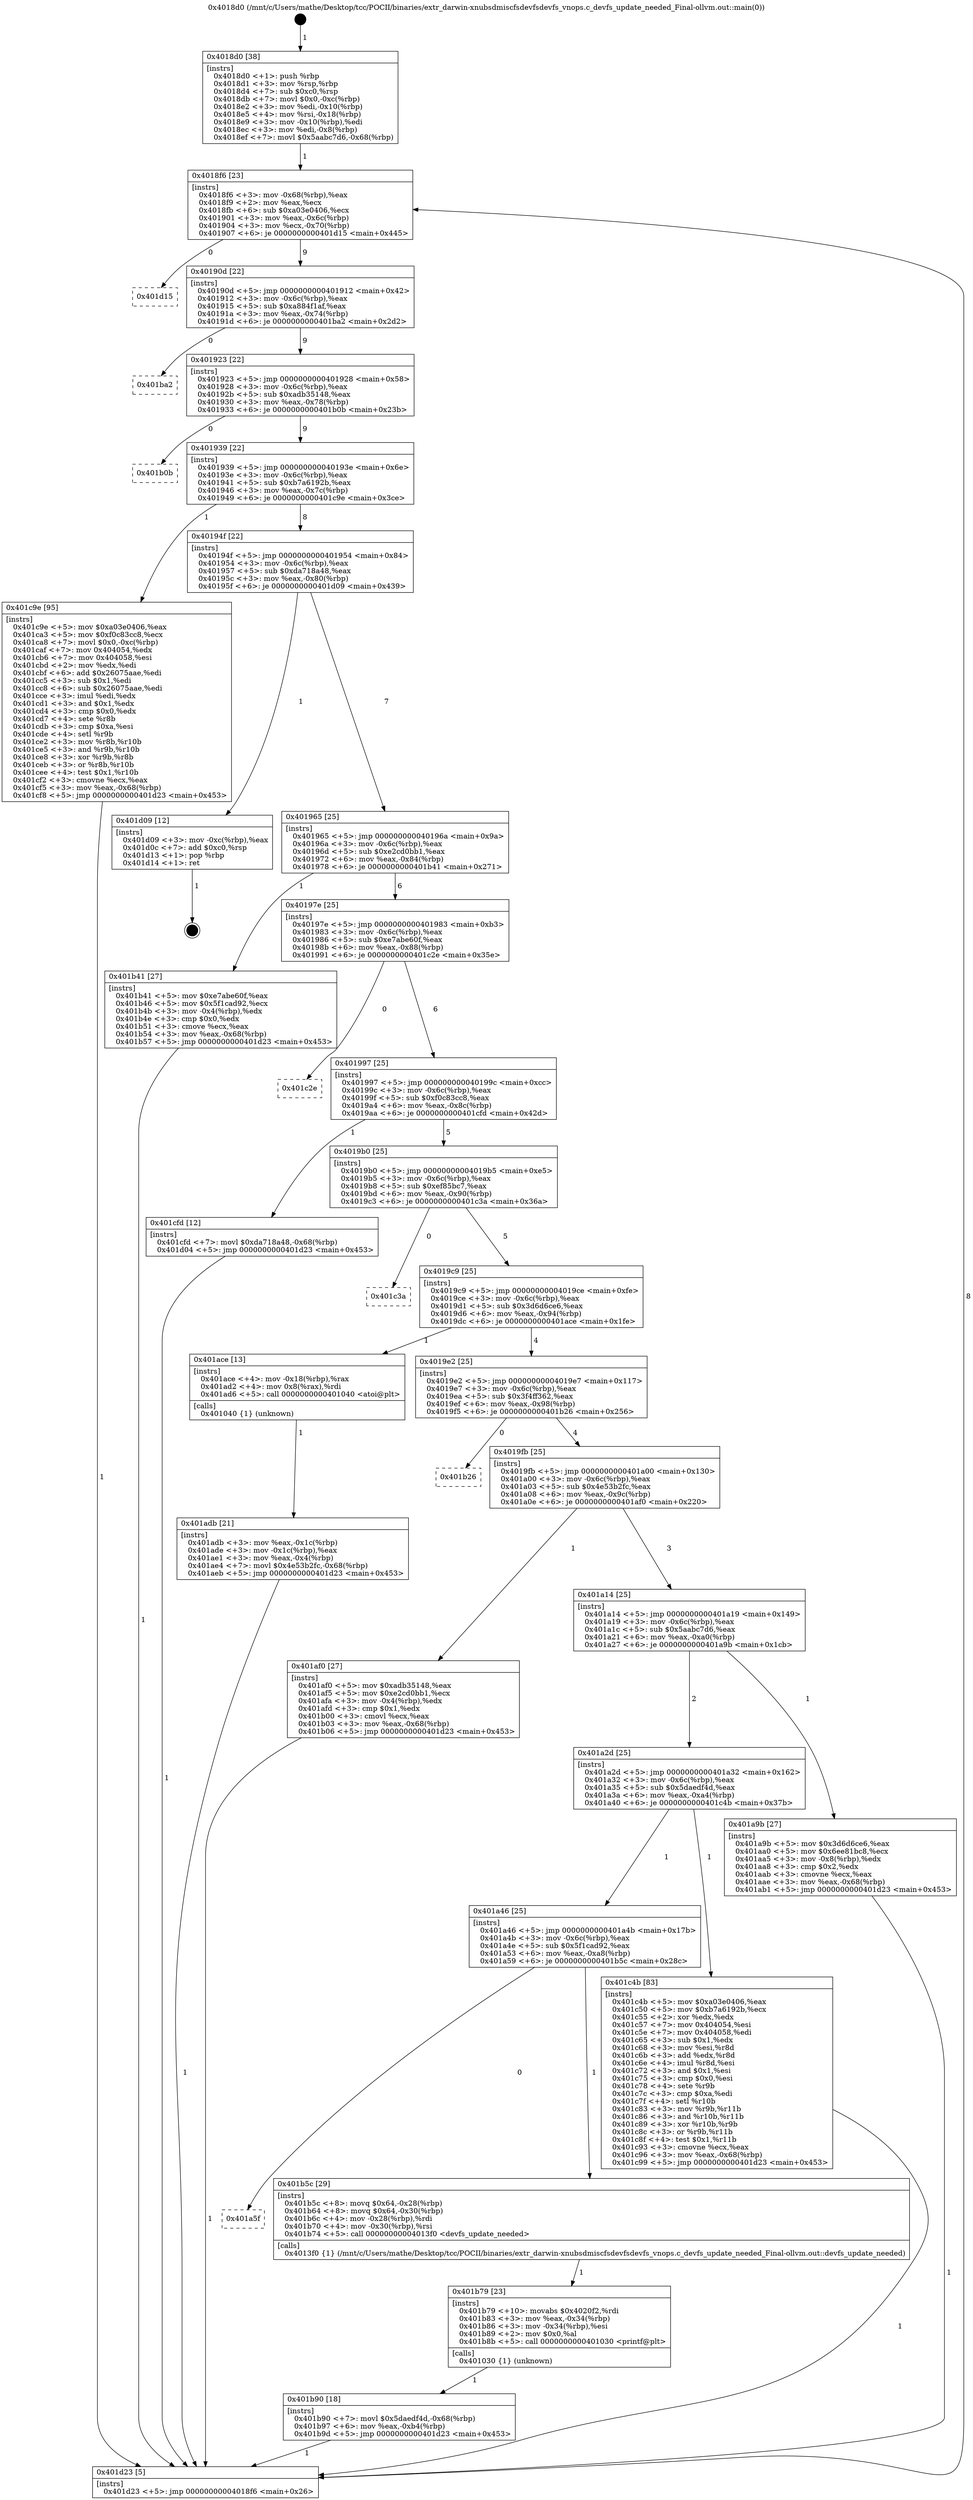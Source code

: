 digraph "0x4018d0" {
  label = "0x4018d0 (/mnt/c/Users/mathe/Desktop/tcc/POCII/binaries/extr_darwin-xnubsdmiscfsdevfsdevfs_vnops.c_devfs_update_needed_Final-ollvm.out::main(0))"
  labelloc = "t"
  node[shape=record]

  Entry [label="",width=0.3,height=0.3,shape=circle,fillcolor=black,style=filled]
  "0x4018f6" [label="{
     0x4018f6 [23]\l
     | [instrs]\l
     &nbsp;&nbsp;0x4018f6 \<+3\>: mov -0x68(%rbp),%eax\l
     &nbsp;&nbsp;0x4018f9 \<+2\>: mov %eax,%ecx\l
     &nbsp;&nbsp;0x4018fb \<+6\>: sub $0xa03e0406,%ecx\l
     &nbsp;&nbsp;0x401901 \<+3\>: mov %eax,-0x6c(%rbp)\l
     &nbsp;&nbsp;0x401904 \<+3\>: mov %ecx,-0x70(%rbp)\l
     &nbsp;&nbsp;0x401907 \<+6\>: je 0000000000401d15 \<main+0x445\>\l
  }"]
  "0x401d15" [label="{
     0x401d15\l
  }", style=dashed]
  "0x40190d" [label="{
     0x40190d [22]\l
     | [instrs]\l
     &nbsp;&nbsp;0x40190d \<+5\>: jmp 0000000000401912 \<main+0x42\>\l
     &nbsp;&nbsp;0x401912 \<+3\>: mov -0x6c(%rbp),%eax\l
     &nbsp;&nbsp;0x401915 \<+5\>: sub $0xa884f1af,%eax\l
     &nbsp;&nbsp;0x40191a \<+3\>: mov %eax,-0x74(%rbp)\l
     &nbsp;&nbsp;0x40191d \<+6\>: je 0000000000401ba2 \<main+0x2d2\>\l
  }"]
  Exit [label="",width=0.3,height=0.3,shape=circle,fillcolor=black,style=filled,peripheries=2]
  "0x401ba2" [label="{
     0x401ba2\l
  }", style=dashed]
  "0x401923" [label="{
     0x401923 [22]\l
     | [instrs]\l
     &nbsp;&nbsp;0x401923 \<+5\>: jmp 0000000000401928 \<main+0x58\>\l
     &nbsp;&nbsp;0x401928 \<+3\>: mov -0x6c(%rbp),%eax\l
     &nbsp;&nbsp;0x40192b \<+5\>: sub $0xadb35148,%eax\l
     &nbsp;&nbsp;0x401930 \<+3\>: mov %eax,-0x78(%rbp)\l
     &nbsp;&nbsp;0x401933 \<+6\>: je 0000000000401b0b \<main+0x23b\>\l
  }"]
  "0x401b90" [label="{
     0x401b90 [18]\l
     | [instrs]\l
     &nbsp;&nbsp;0x401b90 \<+7\>: movl $0x5daedf4d,-0x68(%rbp)\l
     &nbsp;&nbsp;0x401b97 \<+6\>: mov %eax,-0xb4(%rbp)\l
     &nbsp;&nbsp;0x401b9d \<+5\>: jmp 0000000000401d23 \<main+0x453\>\l
  }"]
  "0x401b0b" [label="{
     0x401b0b\l
  }", style=dashed]
  "0x401939" [label="{
     0x401939 [22]\l
     | [instrs]\l
     &nbsp;&nbsp;0x401939 \<+5\>: jmp 000000000040193e \<main+0x6e\>\l
     &nbsp;&nbsp;0x40193e \<+3\>: mov -0x6c(%rbp),%eax\l
     &nbsp;&nbsp;0x401941 \<+5\>: sub $0xb7a6192b,%eax\l
     &nbsp;&nbsp;0x401946 \<+3\>: mov %eax,-0x7c(%rbp)\l
     &nbsp;&nbsp;0x401949 \<+6\>: je 0000000000401c9e \<main+0x3ce\>\l
  }"]
  "0x401b79" [label="{
     0x401b79 [23]\l
     | [instrs]\l
     &nbsp;&nbsp;0x401b79 \<+10\>: movabs $0x4020f2,%rdi\l
     &nbsp;&nbsp;0x401b83 \<+3\>: mov %eax,-0x34(%rbp)\l
     &nbsp;&nbsp;0x401b86 \<+3\>: mov -0x34(%rbp),%esi\l
     &nbsp;&nbsp;0x401b89 \<+2\>: mov $0x0,%al\l
     &nbsp;&nbsp;0x401b8b \<+5\>: call 0000000000401030 \<printf@plt\>\l
     | [calls]\l
     &nbsp;&nbsp;0x401030 \{1\} (unknown)\l
  }"]
  "0x401c9e" [label="{
     0x401c9e [95]\l
     | [instrs]\l
     &nbsp;&nbsp;0x401c9e \<+5\>: mov $0xa03e0406,%eax\l
     &nbsp;&nbsp;0x401ca3 \<+5\>: mov $0xf0c83cc8,%ecx\l
     &nbsp;&nbsp;0x401ca8 \<+7\>: movl $0x0,-0xc(%rbp)\l
     &nbsp;&nbsp;0x401caf \<+7\>: mov 0x404054,%edx\l
     &nbsp;&nbsp;0x401cb6 \<+7\>: mov 0x404058,%esi\l
     &nbsp;&nbsp;0x401cbd \<+2\>: mov %edx,%edi\l
     &nbsp;&nbsp;0x401cbf \<+6\>: add $0x26075aae,%edi\l
     &nbsp;&nbsp;0x401cc5 \<+3\>: sub $0x1,%edi\l
     &nbsp;&nbsp;0x401cc8 \<+6\>: sub $0x26075aae,%edi\l
     &nbsp;&nbsp;0x401cce \<+3\>: imul %edi,%edx\l
     &nbsp;&nbsp;0x401cd1 \<+3\>: and $0x1,%edx\l
     &nbsp;&nbsp;0x401cd4 \<+3\>: cmp $0x0,%edx\l
     &nbsp;&nbsp;0x401cd7 \<+4\>: sete %r8b\l
     &nbsp;&nbsp;0x401cdb \<+3\>: cmp $0xa,%esi\l
     &nbsp;&nbsp;0x401cde \<+4\>: setl %r9b\l
     &nbsp;&nbsp;0x401ce2 \<+3\>: mov %r8b,%r10b\l
     &nbsp;&nbsp;0x401ce5 \<+3\>: and %r9b,%r10b\l
     &nbsp;&nbsp;0x401ce8 \<+3\>: xor %r9b,%r8b\l
     &nbsp;&nbsp;0x401ceb \<+3\>: or %r8b,%r10b\l
     &nbsp;&nbsp;0x401cee \<+4\>: test $0x1,%r10b\l
     &nbsp;&nbsp;0x401cf2 \<+3\>: cmovne %ecx,%eax\l
     &nbsp;&nbsp;0x401cf5 \<+3\>: mov %eax,-0x68(%rbp)\l
     &nbsp;&nbsp;0x401cf8 \<+5\>: jmp 0000000000401d23 \<main+0x453\>\l
  }"]
  "0x40194f" [label="{
     0x40194f [22]\l
     | [instrs]\l
     &nbsp;&nbsp;0x40194f \<+5\>: jmp 0000000000401954 \<main+0x84\>\l
     &nbsp;&nbsp;0x401954 \<+3\>: mov -0x6c(%rbp),%eax\l
     &nbsp;&nbsp;0x401957 \<+5\>: sub $0xda718a48,%eax\l
     &nbsp;&nbsp;0x40195c \<+3\>: mov %eax,-0x80(%rbp)\l
     &nbsp;&nbsp;0x40195f \<+6\>: je 0000000000401d09 \<main+0x439\>\l
  }"]
  "0x401a5f" [label="{
     0x401a5f\l
  }", style=dashed]
  "0x401d09" [label="{
     0x401d09 [12]\l
     | [instrs]\l
     &nbsp;&nbsp;0x401d09 \<+3\>: mov -0xc(%rbp),%eax\l
     &nbsp;&nbsp;0x401d0c \<+7\>: add $0xc0,%rsp\l
     &nbsp;&nbsp;0x401d13 \<+1\>: pop %rbp\l
     &nbsp;&nbsp;0x401d14 \<+1\>: ret\l
  }"]
  "0x401965" [label="{
     0x401965 [25]\l
     | [instrs]\l
     &nbsp;&nbsp;0x401965 \<+5\>: jmp 000000000040196a \<main+0x9a\>\l
     &nbsp;&nbsp;0x40196a \<+3\>: mov -0x6c(%rbp),%eax\l
     &nbsp;&nbsp;0x40196d \<+5\>: sub $0xe2cd0bb1,%eax\l
     &nbsp;&nbsp;0x401972 \<+6\>: mov %eax,-0x84(%rbp)\l
     &nbsp;&nbsp;0x401978 \<+6\>: je 0000000000401b41 \<main+0x271\>\l
  }"]
  "0x401b5c" [label="{
     0x401b5c [29]\l
     | [instrs]\l
     &nbsp;&nbsp;0x401b5c \<+8\>: movq $0x64,-0x28(%rbp)\l
     &nbsp;&nbsp;0x401b64 \<+8\>: movq $0x64,-0x30(%rbp)\l
     &nbsp;&nbsp;0x401b6c \<+4\>: mov -0x28(%rbp),%rdi\l
     &nbsp;&nbsp;0x401b70 \<+4\>: mov -0x30(%rbp),%rsi\l
     &nbsp;&nbsp;0x401b74 \<+5\>: call 00000000004013f0 \<devfs_update_needed\>\l
     | [calls]\l
     &nbsp;&nbsp;0x4013f0 \{1\} (/mnt/c/Users/mathe/Desktop/tcc/POCII/binaries/extr_darwin-xnubsdmiscfsdevfsdevfs_vnops.c_devfs_update_needed_Final-ollvm.out::devfs_update_needed)\l
  }"]
  "0x401b41" [label="{
     0x401b41 [27]\l
     | [instrs]\l
     &nbsp;&nbsp;0x401b41 \<+5\>: mov $0xe7abe60f,%eax\l
     &nbsp;&nbsp;0x401b46 \<+5\>: mov $0x5f1cad92,%ecx\l
     &nbsp;&nbsp;0x401b4b \<+3\>: mov -0x4(%rbp),%edx\l
     &nbsp;&nbsp;0x401b4e \<+3\>: cmp $0x0,%edx\l
     &nbsp;&nbsp;0x401b51 \<+3\>: cmove %ecx,%eax\l
     &nbsp;&nbsp;0x401b54 \<+3\>: mov %eax,-0x68(%rbp)\l
     &nbsp;&nbsp;0x401b57 \<+5\>: jmp 0000000000401d23 \<main+0x453\>\l
  }"]
  "0x40197e" [label="{
     0x40197e [25]\l
     | [instrs]\l
     &nbsp;&nbsp;0x40197e \<+5\>: jmp 0000000000401983 \<main+0xb3\>\l
     &nbsp;&nbsp;0x401983 \<+3\>: mov -0x6c(%rbp),%eax\l
     &nbsp;&nbsp;0x401986 \<+5\>: sub $0xe7abe60f,%eax\l
     &nbsp;&nbsp;0x40198b \<+6\>: mov %eax,-0x88(%rbp)\l
     &nbsp;&nbsp;0x401991 \<+6\>: je 0000000000401c2e \<main+0x35e\>\l
  }"]
  "0x401a46" [label="{
     0x401a46 [25]\l
     | [instrs]\l
     &nbsp;&nbsp;0x401a46 \<+5\>: jmp 0000000000401a4b \<main+0x17b\>\l
     &nbsp;&nbsp;0x401a4b \<+3\>: mov -0x6c(%rbp),%eax\l
     &nbsp;&nbsp;0x401a4e \<+5\>: sub $0x5f1cad92,%eax\l
     &nbsp;&nbsp;0x401a53 \<+6\>: mov %eax,-0xa8(%rbp)\l
     &nbsp;&nbsp;0x401a59 \<+6\>: je 0000000000401b5c \<main+0x28c\>\l
  }"]
  "0x401c2e" [label="{
     0x401c2e\l
  }", style=dashed]
  "0x401997" [label="{
     0x401997 [25]\l
     | [instrs]\l
     &nbsp;&nbsp;0x401997 \<+5\>: jmp 000000000040199c \<main+0xcc\>\l
     &nbsp;&nbsp;0x40199c \<+3\>: mov -0x6c(%rbp),%eax\l
     &nbsp;&nbsp;0x40199f \<+5\>: sub $0xf0c83cc8,%eax\l
     &nbsp;&nbsp;0x4019a4 \<+6\>: mov %eax,-0x8c(%rbp)\l
     &nbsp;&nbsp;0x4019aa \<+6\>: je 0000000000401cfd \<main+0x42d\>\l
  }"]
  "0x401c4b" [label="{
     0x401c4b [83]\l
     | [instrs]\l
     &nbsp;&nbsp;0x401c4b \<+5\>: mov $0xa03e0406,%eax\l
     &nbsp;&nbsp;0x401c50 \<+5\>: mov $0xb7a6192b,%ecx\l
     &nbsp;&nbsp;0x401c55 \<+2\>: xor %edx,%edx\l
     &nbsp;&nbsp;0x401c57 \<+7\>: mov 0x404054,%esi\l
     &nbsp;&nbsp;0x401c5e \<+7\>: mov 0x404058,%edi\l
     &nbsp;&nbsp;0x401c65 \<+3\>: sub $0x1,%edx\l
     &nbsp;&nbsp;0x401c68 \<+3\>: mov %esi,%r8d\l
     &nbsp;&nbsp;0x401c6b \<+3\>: add %edx,%r8d\l
     &nbsp;&nbsp;0x401c6e \<+4\>: imul %r8d,%esi\l
     &nbsp;&nbsp;0x401c72 \<+3\>: and $0x1,%esi\l
     &nbsp;&nbsp;0x401c75 \<+3\>: cmp $0x0,%esi\l
     &nbsp;&nbsp;0x401c78 \<+4\>: sete %r9b\l
     &nbsp;&nbsp;0x401c7c \<+3\>: cmp $0xa,%edi\l
     &nbsp;&nbsp;0x401c7f \<+4\>: setl %r10b\l
     &nbsp;&nbsp;0x401c83 \<+3\>: mov %r9b,%r11b\l
     &nbsp;&nbsp;0x401c86 \<+3\>: and %r10b,%r11b\l
     &nbsp;&nbsp;0x401c89 \<+3\>: xor %r10b,%r9b\l
     &nbsp;&nbsp;0x401c8c \<+3\>: or %r9b,%r11b\l
     &nbsp;&nbsp;0x401c8f \<+4\>: test $0x1,%r11b\l
     &nbsp;&nbsp;0x401c93 \<+3\>: cmovne %ecx,%eax\l
     &nbsp;&nbsp;0x401c96 \<+3\>: mov %eax,-0x68(%rbp)\l
     &nbsp;&nbsp;0x401c99 \<+5\>: jmp 0000000000401d23 \<main+0x453\>\l
  }"]
  "0x401cfd" [label="{
     0x401cfd [12]\l
     | [instrs]\l
     &nbsp;&nbsp;0x401cfd \<+7\>: movl $0xda718a48,-0x68(%rbp)\l
     &nbsp;&nbsp;0x401d04 \<+5\>: jmp 0000000000401d23 \<main+0x453\>\l
  }"]
  "0x4019b0" [label="{
     0x4019b0 [25]\l
     | [instrs]\l
     &nbsp;&nbsp;0x4019b0 \<+5\>: jmp 00000000004019b5 \<main+0xe5\>\l
     &nbsp;&nbsp;0x4019b5 \<+3\>: mov -0x6c(%rbp),%eax\l
     &nbsp;&nbsp;0x4019b8 \<+5\>: sub $0xef85bc7,%eax\l
     &nbsp;&nbsp;0x4019bd \<+6\>: mov %eax,-0x90(%rbp)\l
     &nbsp;&nbsp;0x4019c3 \<+6\>: je 0000000000401c3a \<main+0x36a\>\l
  }"]
  "0x401adb" [label="{
     0x401adb [21]\l
     | [instrs]\l
     &nbsp;&nbsp;0x401adb \<+3\>: mov %eax,-0x1c(%rbp)\l
     &nbsp;&nbsp;0x401ade \<+3\>: mov -0x1c(%rbp),%eax\l
     &nbsp;&nbsp;0x401ae1 \<+3\>: mov %eax,-0x4(%rbp)\l
     &nbsp;&nbsp;0x401ae4 \<+7\>: movl $0x4e53b2fc,-0x68(%rbp)\l
     &nbsp;&nbsp;0x401aeb \<+5\>: jmp 0000000000401d23 \<main+0x453\>\l
  }"]
  "0x401c3a" [label="{
     0x401c3a\l
  }", style=dashed]
  "0x4019c9" [label="{
     0x4019c9 [25]\l
     | [instrs]\l
     &nbsp;&nbsp;0x4019c9 \<+5\>: jmp 00000000004019ce \<main+0xfe\>\l
     &nbsp;&nbsp;0x4019ce \<+3\>: mov -0x6c(%rbp),%eax\l
     &nbsp;&nbsp;0x4019d1 \<+5\>: sub $0x3d6d6ce6,%eax\l
     &nbsp;&nbsp;0x4019d6 \<+6\>: mov %eax,-0x94(%rbp)\l
     &nbsp;&nbsp;0x4019dc \<+6\>: je 0000000000401ace \<main+0x1fe\>\l
  }"]
  "0x4018d0" [label="{
     0x4018d0 [38]\l
     | [instrs]\l
     &nbsp;&nbsp;0x4018d0 \<+1\>: push %rbp\l
     &nbsp;&nbsp;0x4018d1 \<+3\>: mov %rsp,%rbp\l
     &nbsp;&nbsp;0x4018d4 \<+7\>: sub $0xc0,%rsp\l
     &nbsp;&nbsp;0x4018db \<+7\>: movl $0x0,-0xc(%rbp)\l
     &nbsp;&nbsp;0x4018e2 \<+3\>: mov %edi,-0x10(%rbp)\l
     &nbsp;&nbsp;0x4018e5 \<+4\>: mov %rsi,-0x18(%rbp)\l
     &nbsp;&nbsp;0x4018e9 \<+3\>: mov -0x10(%rbp),%edi\l
     &nbsp;&nbsp;0x4018ec \<+3\>: mov %edi,-0x8(%rbp)\l
     &nbsp;&nbsp;0x4018ef \<+7\>: movl $0x5aabc7d6,-0x68(%rbp)\l
  }"]
  "0x401ace" [label="{
     0x401ace [13]\l
     | [instrs]\l
     &nbsp;&nbsp;0x401ace \<+4\>: mov -0x18(%rbp),%rax\l
     &nbsp;&nbsp;0x401ad2 \<+4\>: mov 0x8(%rax),%rdi\l
     &nbsp;&nbsp;0x401ad6 \<+5\>: call 0000000000401040 \<atoi@plt\>\l
     | [calls]\l
     &nbsp;&nbsp;0x401040 \{1\} (unknown)\l
  }"]
  "0x4019e2" [label="{
     0x4019e2 [25]\l
     | [instrs]\l
     &nbsp;&nbsp;0x4019e2 \<+5\>: jmp 00000000004019e7 \<main+0x117\>\l
     &nbsp;&nbsp;0x4019e7 \<+3\>: mov -0x6c(%rbp),%eax\l
     &nbsp;&nbsp;0x4019ea \<+5\>: sub $0x3f4ff362,%eax\l
     &nbsp;&nbsp;0x4019ef \<+6\>: mov %eax,-0x98(%rbp)\l
     &nbsp;&nbsp;0x4019f5 \<+6\>: je 0000000000401b26 \<main+0x256\>\l
  }"]
  "0x401d23" [label="{
     0x401d23 [5]\l
     | [instrs]\l
     &nbsp;&nbsp;0x401d23 \<+5\>: jmp 00000000004018f6 \<main+0x26\>\l
  }"]
  "0x401b26" [label="{
     0x401b26\l
  }", style=dashed]
  "0x4019fb" [label="{
     0x4019fb [25]\l
     | [instrs]\l
     &nbsp;&nbsp;0x4019fb \<+5\>: jmp 0000000000401a00 \<main+0x130\>\l
     &nbsp;&nbsp;0x401a00 \<+3\>: mov -0x6c(%rbp),%eax\l
     &nbsp;&nbsp;0x401a03 \<+5\>: sub $0x4e53b2fc,%eax\l
     &nbsp;&nbsp;0x401a08 \<+6\>: mov %eax,-0x9c(%rbp)\l
     &nbsp;&nbsp;0x401a0e \<+6\>: je 0000000000401af0 \<main+0x220\>\l
  }"]
  "0x401a2d" [label="{
     0x401a2d [25]\l
     | [instrs]\l
     &nbsp;&nbsp;0x401a2d \<+5\>: jmp 0000000000401a32 \<main+0x162\>\l
     &nbsp;&nbsp;0x401a32 \<+3\>: mov -0x6c(%rbp),%eax\l
     &nbsp;&nbsp;0x401a35 \<+5\>: sub $0x5daedf4d,%eax\l
     &nbsp;&nbsp;0x401a3a \<+6\>: mov %eax,-0xa4(%rbp)\l
     &nbsp;&nbsp;0x401a40 \<+6\>: je 0000000000401c4b \<main+0x37b\>\l
  }"]
  "0x401af0" [label="{
     0x401af0 [27]\l
     | [instrs]\l
     &nbsp;&nbsp;0x401af0 \<+5\>: mov $0xadb35148,%eax\l
     &nbsp;&nbsp;0x401af5 \<+5\>: mov $0xe2cd0bb1,%ecx\l
     &nbsp;&nbsp;0x401afa \<+3\>: mov -0x4(%rbp),%edx\l
     &nbsp;&nbsp;0x401afd \<+3\>: cmp $0x1,%edx\l
     &nbsp;&nbsp;0x401b00 \<+3\>: cmovl %ecx,%eax\l
     &nbsp;&nbsp;0x401b03 \<+3\>: mov %eax,-0x68(%rbp)\l
     &nbsp;&nbsp;0x401b06 \<+5\>: jmp 0000000000401d23 \<main+0x453\>\l
  }"]
  "0x401a14" [label="{
     0x401a14 [25]\l
     | [instrs]\l
     &nbsp;&nbsp;0x401a14 \<+5\>: jmp 0000000000401a19 \<main+0x149\>\l
     &nbsp;&nbsp;0x401a19 \<+3\>: mov -0x6c(%rbp),%eax\l
     &nbsp;&nbsp;0x401a1c \<+5\>: sub $0x5aabc7d6,%eax\l
     &nbsp;&nbsp;0x401a21 \<+6\>: mov %eax,-0xa0(%rbp)\l
     &nbsp;&nbsp;0x401a27 \<+6\>: je 0000000000401a9b \<main+0x1cb\>\l
  }"]
  "0x401a9b" [label="{
     0x401a9b [27]\l
     | [instrs]\l
     &nbsp;&nbsp;0x401a9b \<+5\>: mov $0x3d6d6ce6,%eax\l
     &nbsp;&nbsp;0x401aa0 \<+5\>: mov $0x6ee81bc8,%ecx\l
     &nbsp;&nbsp;0x401aa5 \<+3\>: mov -0x8(%rbp),%edx\l
     &nbsp;&nbsp;0x401aa8 \<+3\>: cmp $0x2,%edx\l
     &nbsp;&nbsp;0x401aab \<+3\>: cmovne %ecx,%eax\l
     &nbsp;&nbsp;0x401aae \<+3\>: mov %eax,-0x68(%rbp)\l
     &nbsp;&nbsp;0x401ab1 \<+5\>: jmp 0000000000401d23 \<main+0x453\>\l
  }"]
  Entry -> "0x4018d0" [label=" 1"]
  "0x4018f6" -> "0x401d15" [label=" 0"]
  "0x4018f6" -> "0x40190d" [label=" 9"]
  "0x401d09" -> Exit [label=" 1"]
  "0x40190d" -> "0x401ba2" [label=" 0"]
  "0x40190d" -> "0x401923" [label=" 9"]
  "0x401cfd" -> "0x401d23" [label=" 1"]
  "0x401923" -> "0x401b0b" [label=" 0"]
  "0x401923" -> "0x401939" [label=" 9"]
  "0x401c9e" -> "0x401d23" [label=" 1"]
  "0x401939" -> "0x401c9e" [label=" 1"]
  "0x401939" -> "0x40194f" [label=" 8"]
  "0x401c4b" -> "0x401d23" [label=" 1"]
  "0x40194f" -> "0x401d09" [label=" 1"]
  "0x40194f" -> "0x401965" [label=" 7"]
  "0x401b90" -> "0x401d23" [label=" 1"]
  "0x401965" -> "0x401b41" [label=" 1"]
  "0x401965" -> "0x40197e" [label=" 6"]
  "0x401b79" -> "0x401b90" [label=" 1"]
  "0x40197e" -> "0x401c2e" [label=" 0"]
  "0x40197e" -> "0x401997" [label=" 6"]
  "0x401a46" -> "0x401a5f" [label=" 0"]
  "0x401997" -> "0x401cfd" [label=" 1"]
  "0x401997" -> "0x4019b0" [label=" 5"]
  "0x401a46" -> "0x401b5c" [label=" 1"]
  "0x4019b0" -> "0x401c3a" [label=" 0"]
  "0x4019b0" -> "0x4019c9" [label=" 5"]
  "0x401a2d" -> "0x401a46" [label=" 1"]
  "0x4019c9" -> "0x401ace" [label=" 1"]
  "0x4019c9" -> "0x4019e2" [label=" 4"]
  "0x401a2d" -> "0x401c4b" [label=" 1"]
  "0x4019e2" -> "0x401b26" [label=" 0"]
  "0x4019e2" -> "0x4019fb" [label=" 4"]
  "0x401b5c" -> "0x401b79" [label=" 1"]
  "0x4019fb" -> "0x401af0" [label=" 1"]
  "0x4019fb" -> "0x401a14" [label=" 3"]
  "0x401b41" -> "0x401d23" [label=" 1"]
  "0x401a14" -> "0x401a9b" [label=" 1"]
  "0x401a14" -> "0x401a2d" [label=" 2"]
  "0x401a9b" -> "0x401d23" [label=" 1"]
  "0x4018d0" -> "0x4018f6" [label=" 1"]
  "0x401d23" -> "0x4018f6" [label=" 8"]
  "0x401ace" -> "0x401adb" [label=" 1"]
  "0x401adb" -> "0x401d23" [label=" 1"]
  "0x401af0" -> "0x401d23" [label=" 1"]
}
